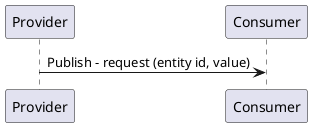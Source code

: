 @startuml

participant "Provider"
participant "Consumer"

"Provider" -> "Consumer" : Publish - request (entity id, value)

@enduml
